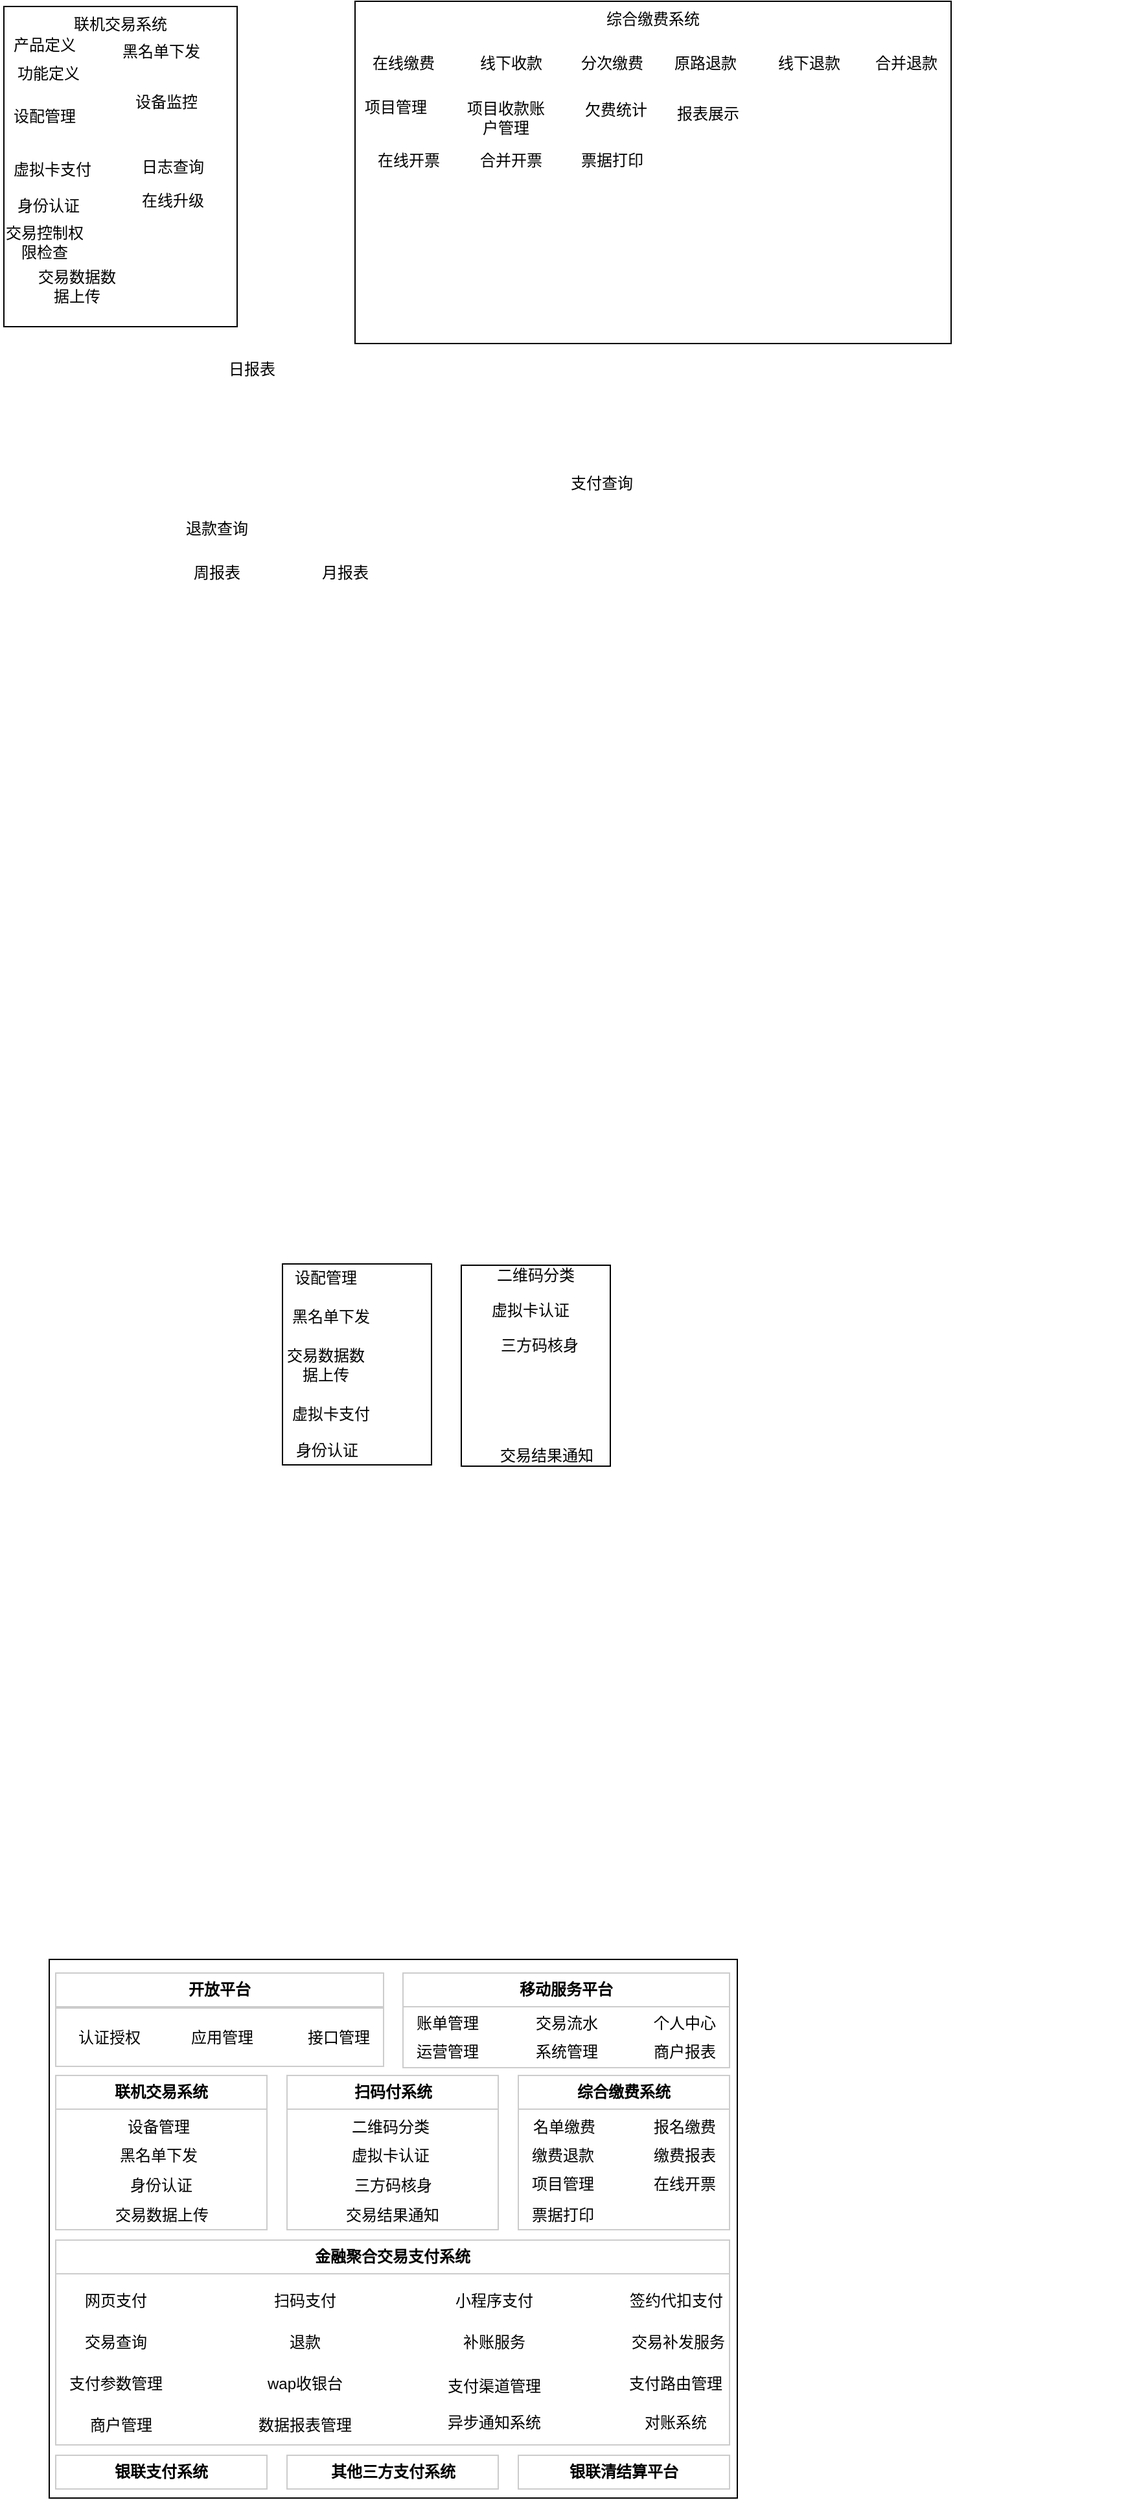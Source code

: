 <mxfile version="13.9.9" type="github">
  <diagram id="DybgV2dMm-oK95CopPqm" name="Page-1">
    <mxGraphModel dx="925" dy="2850" grid="0" gridSize="10" guides="1" tooltips="1" connect="1" arrows="1" fold="1" page="1" pageScale="1" pageWidth="827" pageHeight="1169" math="0" shadow="0">
      <root>
        <mxCell id="0" />
        <mxCell id="1" parent="0" />
        <mxCell id="xwB1ckmhTEfTMpIk9fc6-263" value="" style="rounded=0;whiteSpace=wrap;html=1;fillColor=none;" vertex="1" parent="1">
          <mxGeometry x="116" y="124.5" width="531" height="415.5" as="geometry" />
        </mxCell>
        <mxCell id="xwB1ckmhTEfTMpIk9fc6-127" value="" style="rounded=0;whiteSpace=wrap;html=1;verticalAlign=top;" vertex="1" parent="1">
          <mxGeometry x="434" y="-411" width="115" height="155" as="geometry" />
        </mxCell>
        <mxCell id="T4yJkQ8KHL0_IrTnyPtb-1" value="联机交易系统" style="rounded=0;whiteSpace=wrap;html=1;verticalAlign=top;" parent="1" vertex="1">
          <mxGeometry x="81" y="-1382" width="180" height="247" as="geometry" />
        </mxCell>
        <mxCell id="T4yJkQ8KHL0_IrTnyPtb-2" value="" style="rounded=0;whiteSpace=wrap;html=1;verticalAlign=top;strokeColor=#CCCCCC;" parent="1" vertex="1">
          <mxGeometry x="121" y="367" width="520" height="132" as="geometry" />
        </mxCell>
        <mxCell id="T4yJkQ8KHL0_IrTnyPtb-3" value="网页支付" style="text;html=1;strokeColor=none;fillColor=none;align=center;verticalAlign=middle;whiteSpace=wrap;rounded=0;" parent="1" vertex="1">
          <mxGeometry x="133" y="378" width="69" height="19" as="geometry" />
        </mxCell>
        <mxCell id="xwB1ckmhTEfTMpIk9fc6-2" value="扫码支付" style="text;html=1;strokeColor=none;fillColor=none;align=center;verticalAlign=middle;whiteSpace=wrap;rounded=0;" vertex="1" parent="1">
          <mxGeometry x="279" y="378" width="69" height="19" as="geometry" />
        </mxCell>
        <mxCell id="xwB1ckmhTEfTMpIk9fc6-3" value="小程序支付" style="text;html=1;strokeColor=none;fillColor=none;align=center;verticalAlign=middle;whiteSpace=wrap;rounded=0;" vertex="1" parent="1">
          <mxGeometry x="425" y="378" width="69" height="19" as="geometry" />
        </mxCell>
        <mxCell id="xwB1ckmhTEfTMpIk9fc6-6" value="wap收银台" style="text;html=1;strokeColor=none;fillColor=none;align=center;verticalAlign=middle;whiteSpace=wrap;rounded=0;" vertex="1" parent="1">
          <mxGeometry x="279" y="442" width="69" height="19" as="geometry" />
        </mxCell>
        <mxCell id="xwB1ckmhTEfTMpIk9fc6-7" value="支付渠道管理" style="text;html=1;strokeColor=none;fillColor=none;align=center;verticalAlign=middle;whiteSpace=wrap;rounded=0;" vertex="1" parent="1">
          <mxGeometry x="420" y="442" width="79" height="23" as="geometry" />
        </mxCell>
        <mxCell id="xwB1ckmhTEfTMpIk9fc6-8" value="对账系统" style="text;html=1;strokeColor=none;fillColor=none;align=center;verticalAlign=middle;whiteSpace=wrap;rounded=0;" vertex="1" parent="1">
          <mxGeometry x="559.5" y="472" width="79" height="19" as="geometry" />
        </mxCell>
        <mxCell id="xwB1ckmhTEfTMpIk9fc6-9" value="交易补发服务" style="text;html=1;strokeColor=none;fillColor=none;align=center;verticalAlign=middle;whiteSpace=wrap;rounded=0;" vertex="1" parent="1">
          <mxGeometry x="562" y="410" width="79" height="19" as="geometry" />
        </mxCell>
        <mxCell id="xwB1ckmhTEfTMpIk9fc6-10" value="商户管理" style="text;html=1;strokeColor=none;fillColor=none;align=center;verticalAlign=middle;whiteSpace=wrap;rounded=0;" vertex="1" parent="1">
          <mxGeometry x="131.5" y="474" width="79" height="19" as="geometry" />
        </mxCell>
        <mxCell id="xwB1ckmhTEfTMpIk9fc6-11" value="综合缴费系统" style="rounded=0;whiteSpace=wrap;html=1;verticalAlign=top;" vertex="1" parent="1">
          <mxGeometry x="352" y="-1386" width="460" height="264" as="geometry" />
        </mxCell>
        <mxCell id="xwB1ckmhTEfTMpIk9fc6-26" value="在线开票" style="text;html=1;strokeColor=none;fillColor=none;align=center;verticalAlign=middle;whiteSpace=wrap;rounded=0;" vertex="1" parent="1">
          <mxGeometry x="359" y="-1273" width="69" height="19" as="geometry" />
        </mxCell>
        <mxCell id="xwB1ckmhTEfTMpIk9fc6-27" value="合并开票" style="text;html=1;strokeColor=none;fillColor=none;align=center;verticalAlign=middle;whiteSpace=wrap;rounded=0;" vertex="1" parent="1">
          <mxGeometry x="438" y="-1273" width="69" height="19" as="geometry" />
        </mxCell>
        <mxCell id="xwB1ckmhTEfTMpIk9fc6-30" value="原路退款" style="text;html=1;strokeColor=none;fillColor=none;align=center;verticalAlign=middle;whiteSpace=wrap;rounded=0;" vertex="1" parent="1">
          <mxGeometry x="588" y="-1348" width="69" height="19" as="geometry" />
        </mxCell>
        <mxCell id="xwB1ckmhTEfTMpIk9fc6-32" value="合并退款" style="text;html=1;strokeColor=none;fillColor=none;align=center;verticalAlign=middle;whiteSpace=wrap;rounded=0;" vertex="1" parent="1">
          <mxGeometry x="743" y="-1348" width="69" height="19" as="geometry" />
        </mxCell>
        <mxCell id="xwB1ckmhTEfTMpIk9fc6-34" value="项目管理" style="text;html=1;strokeColor=none;fillColor=none;align=center;verticalAlign=middle;whiteSpace=wrap;rounded=0;" vertex="1" parent="1">
          <mxGeometry x="349" y="-1314" width="69" height="19" as="geometry" />
        </mxCell>
        <mxCell id="xwB1ckmhTEfTMpIk9fc6-35" value="项目收款账户管理" style="text;html=1;strokeColor=none;fillColor=none;align=center;verticalAlign=middle;whiteSpace=wrap;rounded=0;" vertex="1" parent="1">
          <mxGeometry x="433.5" y="-1306" width="69" height="19" as="geometry" />
        </mxCell>
        <mxCell id="xwB1ckmhTEfTMpIk9fc6-37" value="分次缴费" style="text;html=1;strokeColor=none;fillColor=none;align=center;verticalAlign=middle;whiteSpace=wrap;rounded=0;" vertex="1" parent="1">
          <mxGeometry x="516" y="-1348" width="69" height="19" as="geometry" />
        </mxCell>
        <mxCell id="xwB1ckmhTEfTMpIk9fc6-38" value="欠费统计" style="text;html=1;strokeColor=none;fillColor=none;align=center;verticalAlign=middle;whiteSpace=wrap;rounded=0;" vertex="1" parent="1">
          <mxGeometry x="519" y="-1312" width="69" height="19" as="geometry" />
        </mxCell>
        <mxCell id="xwB1ckmhTEfTMpIk9fc6-44" value="退款" style="text;html=1;strokeColor=none;fillColor=none;align=center;verticalAlign=middle;whiteSpace=wrap;rounded=0;" vertex="1" parent="1">
          <mxGeometry x="274" y="410" width="79" height="19" as="geometry" />
        </mxCell>
        <mxCell id="xwB1ckmhTEfTMpIk9fc6-45" value="退款查询&lt;span style=&quot;color: rgba(0 , 0 , 0 , 0) ; font-family: monospace ; font-size: 0px&quot;&gt;%3CmxGraphModel%3E%3Croot%3E%3CmxCell%20id%3D%220%22%2F%3E%3CmxCell%20id%3D%221%22%20parent%3D%220%22%2F%3E%3CmxCell%20id%3D%222%22%20value%3D%22%E9%80%80%E6%AC%BE%22%20style%3D%22text%3Bhtml%3D1%3BstrokeColor%3Dnone%3BfillColor%3Dnone%3Balign%3Dcenter%3BverticalAlign%3Dmiddle%3BwhiteSpace%3Dwrap%3Brounded%3D0%3B%22%20vertex%3D%221%22%20parent%3D%221%22%3E%3CmxGeometry%20x%3D%22411%22%20y%3D%22384%22%20width%3D%2279%22%20height%3D%2219%22%20as%3D%22geometry%22%2F%3E%3C%2FmxCell%3E%3C%2Froot%3E%3C%2FmxGraphModel%3E&lt;/span&gt;" style="text;html=1;strokeColor=none;fillColor=none;align=center;verticalAlign=middle;whiteSpace=wrap;rounded=0;" vertex="1" parent="1">
          <mxGeometry x="205.5" y="-989" width="79" height="19" as="geometry" />
        </mxCell>
        <mxCell id="xwB1ckmhTEfTMpIk9fc6-46" value="支付查询" style="text;html=1;strokeColor=none;fillColor=none;align=center;verticalAlign=middle;whiteSpace=wrap;rounded=0;" vertex="1" parent="1">
          <mxGeometry x="502.5" y="-1024" width="79" height="19" as="geometry" />
        </mxCell>
        <mxCell id="xwB1ckmhTEfTMpIk9fc6-64" value="产品定义" style="text;html=1;strokeColor=none;fillColor=none;align=center;verticalAlign=middle;whiteSpace=wrap;rounded=0;" vertex="1" parent="1">
          <mxGeometry x="78" y="-1362" width="69" height="19" as="geometry" />
        </mxCell>
        <mxCell id="xwB1ckmhTEfTMpIk9fc6-65" value="二维码分类" style="text;html=1;strokeColor=none;fillColor=none;align=center;verticalAlign=middle;whiteSpace=wrap;rounded=0;" vertex="1" parent="1">
          <mxGeometry x="457" y="-413" width="69" height="19" as="geometry" />
        </mxCell>
        <mxCell id="xwB1ckmhTEfTMpIk9fc6-66" value="虚拟卡认证" style="text;html=1;strokeColor=none;fillColor=none;align=center;verticalAlign=middle;whiteSpace=wrap;rounded=0;" vertex="1" parent="1">
          <mxGeometry x="453" y="-386" width="69" height="19" as="geometry" />
        </mxCell>
        <mxCell id="xwB1ckmhTEfTMpIk9fc6-69" value="三方码核身" style="text;html=1;strokeColor=none;fillColor=none;align=center;verticalAlign=middle;whiteSpace=wrap;rounded=0;" vertex="1" parent="1">
          <mxGeometry x="460" y="-359" width="69" height="19" as="geometry" />
        </mxCell>
        <mxCell id="xwB1ckmhTEfTMpIk9fc6-72" value="交易结果通知" style="text;html=1;strokeColor=none;fillColor=none;align=center;verticalAlign=middle;whiteSpace=wrap;rounded=0;" vertex="1" parent="1">
          <mxGeometry x="449" y="-273" width="102" height="18" as="geometry" />
        </mxCell>
        <mxCell id="xwB1ckmhTEfTMpIk9fc6-73" value="功能定义" style="text;html=1;strokeColor=none;fillColor=none;align=center;verticalAlign=middle;whiteSpace=wrap;rounded=0;" vertex="1" parent="1">
          <mxGeometry x="81" y="-1340" width="69" height="19" as="geometry" />
        </mxCell>
        <mxCell id="xwB1ckmhTEfTMpIk9fc6-74" value="设配管理" style="text;html=1;strokeColor=none;fillColor=none;align=center;verticalAlign=middle;whiteSpace=wrap;rounded=0;" vertex="1" parent="1">
          <mxGeometry x="78" y="-1307" width="69" height="19" as="geometry" />
        </mxCell>
        <mxCell id="xwB1ckmhTEfTMpIk9fc6-75" value="虚拟卡支付" style="text;html=1;strokeColor=none;fillColor=none;align=center;verticalAlign=middle;whiteSpace=wrap;rounded=0;" vertex="1" parent="1">
          <mxGeometry x="84" y="-1266" width="69" height="19" as="geometry" />
        </mxCell>
        <mxCell id="xwB1ckmhTEfTMpIk9fc6-76" value="身份认证" style="text;html=1;strokeColor=none;fillColor=none;align=center;verticalAlign=middle;whiteSpace=wrap;rounded=0;" vertex="1" parent="1">
          <mxGeometry x="81" y="-1238" width="69" height="19" as="geometry" />
        </mxCell>
        <mxCell id="xwB1ckmhTEfTMpIk9fc6-77" value="交易控制权限检查" style="text;html=1;strokeColor=none;fillColor=none;align=center;verticalAlign=middle;whiteSpace=wrap;rounded=0;" vertex="1" parent="1">
          <mxGeometry x="78" y="-1210" width="69" height="19" as="geometry" />
        </mxCell>
        <mxCell id="xwB1ckmhTEfTMpIk9fc6-80" value="交易数据数据上传" style="text;html=1;strokeColor=none;fillColor=none;align=center;verticalAlign=middle;whiteSpace=wrap;rounded=0;" vertex="1" parent="1">
          <mxGeometry x="103" y="-1176" width="69" height="19" as="geometry" />
        </mxCell>
        <mxCell id="xwB1ckmhTEfTMpIk9fc6-81" value="黑名单下发" style="text;html=1;strokeColor=none;fillColor=none;align=center;verticalAlign=middle;whiteSpace=wrap;rounded=0;" vertex="1" parent="1">
          <mxGeometry x="168" y="-1357" width="69" height="19" as="geometry" />
        </mxCell>
        <mxCell id="xwB1ckmhTEfTMpIk9fc6-82" value="设备监控" style="text;html=1;strokeColor=none;fillColor=none;align=center;verticalAlign=middle;whiteSpace=wrap;rounded=0;" vertex="1" parent="1">
          <mxGeometry x="172" y="-1318" width="69" height="19" as="geometry" />
        </mxCell>
        <mxCell id="xwB1ckmhTEfTMpIk9fc6-83" value="日志查询" style="text;html=1;strokeColor=none;fillColor=none;align=center;verticalAlign=middle;whiteSpace=wrap;rounded=0;" vertex="1" parent="1">
          <mxGeometry x="177" y="-1268" width="69" height="19" as="geometry" />
        </mxCell>
        <mxCell id="xwB1ckmhTEfTMpIk9fc6-84" value="在线升级" style="text;html=1;strokeColor=none;fillColor=none;align=center;verticalAlign=middle;whiteSpace=wrap;rounded=0;" vertex="1" parent="1">
          <mxGeometry x="177" y="-1242" width="69" height="19" as="geometry" />
        </mxCell>
        <mxCell id="xwB1ckmhTEfTMpIk9fc6-85" value="在线缴费" style="text;html=1;strokeColor=none;fillColor=none;align=center;verticalAlign=middle;whiteSpace=wrap;rounded=0;" vertex="1" parent="1">
          <mxGeometry x="355" y="-1348" width="69" height="19" as="geometry" />
        </mxCell>
        <mxCell id="xwB1ckmhTEfTMpIk9fc6-86" value="线下收款" style="text;html=1;strokeColor=none;fillColor=none;align=center;verticalAlign=middle;whiteSpace=wrap;rounded=0;" vertex="1" parent="1">
          <mxGeometry x="438" y="-1348" width="69" height="19" as="geometry" />
        </mxCell>
        <mxCell id="xwB1ckmhTEfTMpIk9fc6-89" value="线下退款" style="text;html=1;strokeColor=none;fillColor=none;align=center;verticalAlign=middle;whiteSpace=wrap;rounded=0;" vertex="1" parent="1">
          <mxGeometry x="668" y="-1348" width="69" height="19" as="geometry" />
        </mxCell>
        <mxCell id="xwB1ckmhTEfTMpIk9fc6-90" value="票据打印" style="text;html=1;strokeColor=none;fillColor=none;align=center;verticalAlign=middle;whiteSpace=wrap;rounded=0;" vertex="1" parent="1">
          <mxGeometry x="516" y="-1273" width="69" height="19" as="geometry" />
        </mxCell>
        <mxCell id="xwB1ckmhTEfTMpIk9fc6-92" style="edgeStyle=orthogonalEdgeStyle;rounded=0;orthogonalLoop=1;jettySize=auto;html=1;exitX=0.5;exitY=1;exitDx=0;exitDy=0;" edge="1" parent="1" source="xwB1ckmhTEfTMpIk9fc6-38" target="xwB1ckmhTEfTMpIk9fc6-38">
          <mxGeometry relative="1" as="geometry" />
        </mxCell>
        <mxCell id="xwB1ckmhTEfTMpIk9fc6-95" value="报表展示" style="text;html=1;strokeColor=none;fillColor=none;align=center;verticalAlign=middle;whiteSpace=wrap;rounded=0;" vertex="1" parent="1">
          <mxGeometry x="590" y="-1309" width="69" height="19" as="geometry" />
        </mxCell>
        <mxCell id="xwB1ckmhTEfTMpIk9fc6-97" style="edgeStyle=orthogonalEdgeStyle;rounded=0;orthogonalLoop=1;jettySize=auto;html=1;exitX=0.5;exitY=1;exitDx=0;exitDy=0;" edge="1" parent="1" source="xwB1ckmhTEfTMpIk9fc6-2" target="xwB1ckmhTEfTMpIk9fc6-2">
          <mxGeometry relative="1" as="geometry" />
        </mxCell>
        <mxCell id="xwB1ckmhTEfTMpIk9fc6-98" value="支付路由管理" style="text;html=1;strokeColor=none;fillColor=none;align=center;verticalAlign=middle;whiteSpace=wrap;rounded=0;" vertex="1" parent="1">
          <mxGeometry x="559.5" y="442" width="79" height="19" as="geometry" />
        </mxCell>
        <mxCell id="xwB1ckmhTEfTMpIk9fc6-105" value="日报表" style="text;html=1;strokeColor=none;fillColor=none;align=center;verticalAlign=middle;whiteSpace=wrap;rounded=0;" vertex="1" parent="1">
          <mxGeometry x="232.5" y="-1112" width="79" height="19" as="geometry" />
        </mxCell>
        <mxCell id="xwB1ckmhTEfTMpIk9fc6-106" value="周报表" style="text;html=1;strokeColor=none;fillColor=none;align=center;verticalAlign=middle;whiteSpace=wrap;rounded=0;" vertex="1" parent="1">
          <mxGeometry x="205.5" y="-955" width="79" height="19" as="geometry" />
        </mxCell>
        <mxCell id="xwB1ckmhTEfTMpIk9fc6-107" value="月报表" style="text;html=1;strokeColor=none;fillColor=none;align=center;verticalAlign=middle;whiteSpace=wrap;rounded=0;" vertex="1" parent="1">
          <mxGeometry x="304.5" y="-955" width="79" height="19" as="geometry" />
        </mxCell>
        <mxCell id="xwB1ckmhTEfTMpIk9fc6-111" value="交易查询" style="text;html=1;strokeColor=none;fillColor=none;align=center;verticalAlign=middle;whiteSpace=wrap;rounded=0;" vertex="1" parent="1">
          <mxGeometry x="128" y="410" width="79" height="19" as="geometry" />
        </mxCell>
        <mxCell id="xwB1ckmhTEfTMpIk9fc6-114" value="" style="rounded=0;whiteSpace=wrap;html=1;verticalAlign=top;" vertex="1" parent="1">
          <mxGeometry x="296" y="-412" width="115" height="155" as="geometry" />
        </mxCell>
        <mxCell id="xwB1ckmhTEfTMpIk9fc6-117" value="设配管理" style="text;html=1;strokeColor=none;fillColor=none;align=center;verticalAlign=middle;whiteSpace=wrap;rounded=0;" vertex="1" parent="1">
          <mxGeometry x="295" y="-411" width="69" height="19" as="geometry" />
        </mxCell>
        <mxCell id="xwB1ckmhTEfTMpIk9fc6-118" value="虚拟卡支付" style="text;html=1;strokeColor=none;fillColor=none;align=center;verticalAlign=middle;whiteSpace=wrap;rounded=0;" vertex="1" parent="1">
          <mxGeometry x="299" y="-306" width="69" height="19" as="geometry" />
        </mxCell>
        <mxCell id="xwB1ckmhTEfTMpIk9fc6-119" value="身份认证" style="text;html=1;strokeColor=none;fillColor=none;align=center;verticalAlign=middle;whiteSpace=wrap;rounded=0;" vertex="1" parent="1">
          <mxGeometry x="296" y="-278" width="69" height="19" as="geometry" />
        </mxCell>
        <mxCell id="xwB1ckmhTEfTMpIk9fc6-121" value="交易数据数据上传" style="text;html=1;strokeColor=none;fillColor=none;align=center;verticalAlign=middle;whiteSpace=wrap;rounded=0;" vertex="1" parent="1">
          <mxGeometry x="295" y="-343.5" width="69" height="19" as="geometry" />
        </mxCell>
        <mxCell id="xwB1ckmhTEfTMpIk9fc6-122" value="黑名单下发" style="text;html=1;strokeColor=none;fillColor=none;align=center;verticalAlign=middle;whiteSpace=wrap;rounded=0;" vertex="1" parent="1">
          <mxGeometry x="299" y="-381" width="69" height="19" as="geometry" />
        </mxCell>
        <mxCell id="xwB1ckmhTEfTMpIk9fc6-128" value="" style="rounded=0;whiteSpace=wrap;html=1;verticalAlign=top;strokeColor=#CCCCCC;" vertex="1" parent="1">
          <mxGeometry x="478" y="240" width="163" height="93" as="geometry" />
        </mxCell>
        <mxCell id="xwB1ckmhTEfTMpIk9fc6-129" value="在线开票" style="text;html=1;strokeColor=none;fillColor=none;align=center;verticalAlign=middle;whiteSpace=wrap;rounded=0;" vertex="1" parent="1">
          <mxGeometry x="572" y="288" width="69" height="19" as="geometry" />
        </mxCell>
        <mxCell id="xwB1ckmhTEfTMpIk9fc6-133" value="项目管理" style="text;html=1;strokeColor=none;fillColor=none;align=center;verticalAlign=middle;whiteSpace=wrap;rounded=0;" vertex="1" parent="1">
          <mxGeometry x="477.5" y="288" width="69" height="19" as="geometry" />
        </mxCell>
        <mxCell id="xwB1ckmhTEfTMpIk9fc6-135" value="缴费退款" style="text;html=1;strokeColor=none;fillColor=none;align=center;verticalAlign=middle;whiteSpace=wrap;rounded=0;" vertex="1" parent="1">
          <mxGeometry x="477.5" y="266" width="69" height="19" as="geometry" />
        </mxCell>
        <mxCell id="xwB1ckmhTEfTMpIk9fc6-137" value="名单缴费" style="text;html=1;strokeColor=none;fillColor=none;align=center;verticalAlign=middle;whiteSpace=wrap;rounded=0;" vertex="1" parent="1">
          <mxGeometry x="479" y="244" width="69" height="19" as="geometry" />
        </mxCell>
        <mxCell id="xwB1ckmhTEfTMpIk9fc6-140" value="票据打印" style="text;html=1;strokeColor=none;fillColor=none;align=center;verticalAlign=middle;whiteSpace=wrap;rounded=0;" vertex="1" parent="1">
          <mxGeometry x="477.5" y="312" width="69" height="19" as="geometry" />
        </mxCell>
        <mxCell id="xwB1ckmhTEfTMpIk9fc6-141" style="edgeStyle=orthogonalEdgeStyle;rounded=0;orthogonalLoop=1;jettySize=auto;html=1;exitX=0.5;exitY=1;exitDx=0;exitDy=0;" edge="1" parent="1">
          <mxGeometry relative="1" as="geometry">
            <mxPoint x="947.5" y="-164" as="sourcePoint" />
            <mxPoint x="947.5" y="-164" as="targetPoint" />
          </mxGeometry>
        </mxCell>
        <mxCell id="xwB1ckmhTEfTMpIk9fc6-142" value="缴费报表" style="text;html=1;strokeColor=none;fillColor=none;align=center;verticalAlign=middle;whiteSpace=wrap;rounded=0;" vertex="1" parent="1">
          <mxGeometry x="572" y="266" width="69" height="19" as="geometry" />
        </mxCell>
        <mxCell id="xwB1ckmhTEfTMpIk9fc6-161" value="数据报表管理" style="text;html=1;strokeColor=none;fillColor=none;align=center;verticalAlign=middle;whiteSpace=wrap;rounded=0;" vertex="1" parent="1">
          <mxGeometry x="274" y="474" width="79" height="19" as="geometry" />
        </mxCell>
        <mxCell id="xwB1ckmhTEfTMpIk9fc6-167" value="支付参数管理" style="text;html=1;strokeColor=none;fillColor=none;align=center;verticalAlign=middle;whiteSpace=wrap;rounded=0;" vertex="1" parent="1">
          <mxGeometry x="128" y="442" width="79" height="19" as="geometry" />
        </mxCell>
        <mxCell id="xwB1ckmhTEfTMpIk9fc6-178" value="综合缴费系统" style="rounded=0;whiteSpace=wrap;html=1;fontStyle=1;fillColor=none;strokeColor=#CCCCCC;" vertex="1" parent="1">
          <mxGeometry x="478" y="214" width="163" height="26" as="geometry" />
        </mxCell>
        <mxCell id="xwB1ckmhTEfTMpIk9fc6-181" value="报名缴费" style="text;html=1;strokeColor=none;fillColor=none;align=center;verticalAlign=middle;whiteSpace=wrap;rounded=0;" vertex="1" parent="1">
          <mxGeometry x="572" y="244" width="69" height="19" as="geometry" />
        </mxCell>
        <mxCell id="xwB1ckmhTEfTMpIk9fc6-188" value="" style="rounded=0;whiteSpace=wrap;html=1;verticalAlign=top;strokeColor=#CCCCCC;" vertex="1" parent="1">
          <mxGeometry x="299.5" y="240" width="163" height="93" as="geometry" />
        </mxCell>
        <mxCell id="xwB1ckmhTEfTMpIk9fc6-191" value="三方码核身" style="text;html=1;strokeColor=none;fillColor=none;align=center;verticalAlign=middle;whiteSpace=wrap;rounded=0;" vertex="1" parent="1">
          <mxGeometry x="346.5" y="289" width="69" height="19" as="geometry" />
        </mxCell>
        <mxCell id="xwB1ckmhTEfTMpIk9fc6-192" value="二维码分类" style="text;html=1;strokeColor=none;fillColor=none;align=center;verticalAlign=middle;whiteSpace=wrap;rounded=0;" vertex="1" parent="1">
          <mxGeometry x="344.5" y="244" width="69" height="19" as="geometry" />
        </mxCell>
        <mxCell id="xwB1ckmhTEfTMpIk9fc6-194" value="交易结果通知" style="text;html=1;strokeColor=none;fillColor=none;align=center;verticalAlign=middle;whiteSpace=wrap;rounded=0;" vertex="1" parent="1">
          <mxGeometry x="341" y="312" width="80" height="19" as="geometry" />
        </mxCell>
        <mxCell id="xwB1ckmhTEfTMpIk9fc6-195" value="扫码付系统" style="rounded=0;whiteSpace=wrap;html=1;fontStyle=1;fillColor=none;strokeColor=#CCCCCC;" vertex="1" parent="1">
          <mxGeometry x="299.5" y="214" width="163" height="26" as="geometry" />
        </mxCell>
        <mxCell id="xwB1ckmhTEfTMpIk9fc6-196" value="虚拟卡认证" style="text;html=1;strokeColor=none;fillColor=none;align=center;verticalAlign=middle;whiteSpace=wrap;rounded=0;" vertex="1" parent="1">
          <mxGeometry x="344.5" y="266" width="69" height="19" as="geometry" />
        </mxCell>
        <mxCell id="xwB1ckmhTEfTMpIk9fc6-200" value="" style="rounded=0;whiteSpace=wrap;html=1;verticalAlign=top;strokeColor=#CCCCCC;" vertex="1" parent="1">
          <mxGeometry x="121" y="240" width="163" height="93" as="geometry" />
        </mxCell>
        <mxCell id="xwB1ckmhTEfTMpIk9fc6-201" value="身份认证" style="text;html=1;strokeColor=none;fillColor=none;align=center;verticalAlign=middle;whiteSpace=wrap;rounded=0;" vertex="1" parent="1">
          <mxGeometry x="168" y="289" width="69" height="19" as="geometry" />
        </mxCell>
        <mxCell id="xwB1ckmhTEfTMpIk9fc6-202" value="设备管理" style="text;html=1;strokeColor=none;fillColor=none;align=center;verticalAlign=middle;whiteSpace=wrap;rounded=0;" vertex="1" parent="1">
          <mxGeometry x="166" y="244" width="69" height="19" as="geometry" />
        </mxCell>
        <mxCell id="xwB1ckmhTEfTMpIk9fc6-203" value="交易数据上传" style="text;html=1;strokeColor=none;fillColor=none;align=center;verticalAlign=middle;whiteSpace=wrap;rounded=0;" vertex="1" parent="1">
          <mxGeometry x="162.5" y="312" width="80" height="19" as="geometry" />
        </mxCell>
        <mxCell id="xwB1ckmhTEfTMpIk9fc6-204" value="联机交易系统" style="rounded=0;whiteSpace=wrap;html=1;fontStyle=1;fillColor=none;strokeColor=#CCCCCC;" vertex="1" parent="1">
          <mxGeometry x="121" y="214" width="163" height="26" as="geometry" />
        </mxCell>
        <mxCell id="xwB1ckmhTEfTMpIk9fc6-205" value="黑名单下发" style="text;html=1;strokeColor=none;fillColor=none;align=center;verticalAlign=middle;whiteSpace=wrap;rounded=0;" vertex="1" parent="1">
          <mxGeometry x="166" y="266" width="69" height="19" as="geometry" />
        </mxCell>
        <mxCell id="xwB1ckmhTEfTMpIk9fc6-220" value="金融聚合交易支付系统" style="rounded=0;whiteSpace=wrap;html=1;fontStyle=1;fillColor=none;strokeColor=#CCCCCC;" vertex="1" parent="1">
          <mxGeometry x="121" y="341" width="520" height="26" as="geometry" />
        </mxCell>
        <mxCell id="xwB1ckmhTEfTMpIk9fc6-221" value="签约代扣支付" style="text;html=1;strokeColor=none;fillColor=none;align=center;verticalAlign=middle;whiteSpace=wrap;rounded=0;" vertex="1" parent="1">
          <mxGeometry x="561" y="378" width="77.5" height="19" as="geometry" />
        </mxCell>
        <mxCell id="xwB1ckmhTEfTMpIk9fc6-227" style="edgeStyle=orthogonalEdgeStyle;rounded=0;orthogonalLoop=1;jettySize=auto;html=1;exitX=0.5;exitY=1;exitDx=0;exitDy=0;" edge="1" parent="1">
          <mxGeometry relative="1" as="geometry">
            <mxPoint x="167.5" y="429" as="sourcePoint" />
            <mxPoint x="167.5" y="429" as="targetPoint" />
          </mxGeometry>
        </mxCell>
        <mxCell id="xwB1ckmhTEfTMpIk9fc6-232" value="银联支付系统" style="rounded=0;whiteSpace=wrap;html=1;fontStyle=1;strokeColor=#CCCCCC;fillColor=none;" vertex="1" parent="1">
          <mxGeometry x="121" y="507" width="163" height="26" as="geometry" />
        </mxCell>
        <mxCell id="xwB1ckmhTEfTMpIk9fc6-238" value="其他三方支付系统" style="rounded=0;whiteSpace=wrap;html=1;fontStyle=1;strokeColor=#CCCCCC;fillColor=none;" vertex="1" parent="1">
          <mxGeometry x="299.5" y="507" width="163" height="26" as="geometry" />
        </mxCell>
        <mxCell id="xwB1ckmhTEfTMpIk9fc6-244" value="银联清结算平台" style="rounded=0;whiteSpace=wrap;html=1;fontStyle=1;strokeColor=#CCCCCC;fillColor=none;" vertex="1" parent="1">
          <mxGeometry x="478" y="507" width="163" height="26" as="geometry" />
        </mxCell>
        <mxCell id="xwB1ckmhTEfTMpIk9fc6-246" value="" style="rounded=0;whiteSpace=wrap;html=1;verticalAlign=top;strokeColor=#CCCCCC;" vertex="1" parent="1">
          <mxGeometry x="121" y="162" width="253" height="45" as="geometry" />
        </mxCell>
        <mxCell id="xwB1ckmhTEfTMpIk9fc6-247" value="" style="rounded=0;whiteSpace=wrap;html=1;verticalAlign=top;strokeColor=#CCCCCC;" vertex="1" parent="1">
          <mxGeometry x="389" y="161" width="252" height="47" as="geometry" />
        </mxCell>
        <mxCell id="xwB1ckmhTEfTMpIk9fc6-249" value="认证授权" style="text;html=1;strokeColor=none;fillColor=none;align=center;verticalAlign=middle;whiteSpace=wrap;rounded=0;" vertex="1" parent="1">
          <mxGeometry x="128" y="175" width="69" height="19" as="geometry" />
        </mxCell>
        <mxCell id="xwB1ckmhTEfTMpIk9fc6-250" value="应用管理" style="text;html=1;fillColor=none;align=center;verticalAlign=middle;whiteSpace=wrap;rounded=0;" vertex="1" parent="1">
          <mxGeometry x="215" y="175" width="69" height="19" as="geometry" />
        </mxCell>
        <mxCell id="xwB1ckmhTEfTMpIk9fc6-251" value="接口管理" style="text;html=1;strokeColor=none;fillColor=none;align=center;verticalAlign=middle;whiteSpace=wrap;rounded=0;" vertex="1" parent="1">
          <mxGeometry x="305" y="175" width="69" height="19" as="geometry" />
        </mxCell>
        <mxCell id="xwB1ckmhTEfTMpIk9fc6-252" value="商户报表" style="text;html=1;strokeColor=none;fillColor=none;align=center;verticalAlign=middle;whiteSpace=wrap;rounded=0;" vertex="1" parent="1">
          <mxGeometry x="572" y="186" width="69" height="19" as="geometry" />
        </mxCell>
        <mxCell id="xwB1ckmhTEfTMpIk9fc6-253" value="个人中心" style="text;html=1;strokeColor=none;fillColor=none;align=center;verticalAlign=middle;whiteSpace=wrap;rounded=0;" vertex="1" parent="1">
          <mxGeometry x="572" y="164" width="69" height="19" as="geometry" />
        </mxCell>
        <mxCell id="xwB1ckmhTEfTMpIk9fc6-254" value="系统管理" style="text;html=1;strokeColor=none;fillColor=none;align=center;verticalAlign=middle;whiteSpace=wrap;rounded=0;" vertex="1" parent="1">
          <mxGeometry x="480.5" y="186" width="69" height="19" as="geometry" />
        </mxCell>
        <mxCell id="xwB1ckmhTEfTMpIk9fc6-255" value="运营管理" style="text;html=1;strokeColor=none;fillColor=none;align=center;verticalAlign=middle;whiteSpace=wrap;rounded=0;" vertex="1" parent="1">
          <mxGeometry x="389" y="186" width="69" height="19" as="geometry" />
        </mxCell>
        <mxCell id="xwB1ckmhTEfTMpIk9fc6-256" value="交易流水" style="text;html=1;strokeColor=none;fillColor=none;align=center;verticalAlign=middle;whiteSpace=wrap;rounded=0;" vertex="1" parent="1">
          <mxGeometry x="480.5" y="164" width="69" height="19" as="geometry" />
        </mxCell>
        <mxCell id="xwB1ckmhTEfTMpIk9fc6-258" value="账单管理" style="text;html=1;strokeColor=none;fillColor=none;align=center;verticalAlign=middle;whiteSpace=wrap;rounded=0;" vertex="1" parent="1">
          <mxGeometry x="389" y="164" width="69" height="19" as="geometry" />
        </mxCell>
        <mxCell id="xwB1ckmhTEfTMpIk9fc6-259" value="开放平台" style="rounded=0;whiteSpace=wrap;html=1;fontStyle=1;fillColor=none;strokeColor=#CCCCCC;" vertex="1" parent="1">
          <mxGeometry x="121" y="135" width="253" height="26" as="geometry" />
        </mxCell>
        <mxCell id="xwB1ckmhTEfTMpIk9fc6-260" value="移动服务平台" style="rounded=0;whiteSpace=wrap;html=1;fontStyle=1;fillColor=none;strokeColor=#CCCCCC;" vertex="1" parent="1">
          <mxGeometry x="389" y="135" width="252" height="26" as="geometry" />
        </mxCell>
        <mxCell id="xwB1ckmhTEfTMpIk9fc6-265" value="补账服务" style="text;html=1;strokeColor=none;fillColor=none;align=center;verticalAlign=middle;whiteSpace=wrap;rounded=0;" vertex="1" parent="1">
          <mxGeometry x="420" y="410" width="79" height="19" as="geometry" />
        </mxCell>
        <mxCell id="xwB1ckmhTEfTMpIk9fc6-266" value="异步通知系统" style="text;html=1;strokeColor=none;fillColor=none;align=center;verticalAlign=middle;whiteSpace=wrap;rounded=0;" vertex="1" parent="1">
          <mxGeometry x="420" y="472" width="79" height="19" as="geometry" />
        </mxCell>
      </root>
    </mxGraphModel>
  </diagram>
</mxfile>
